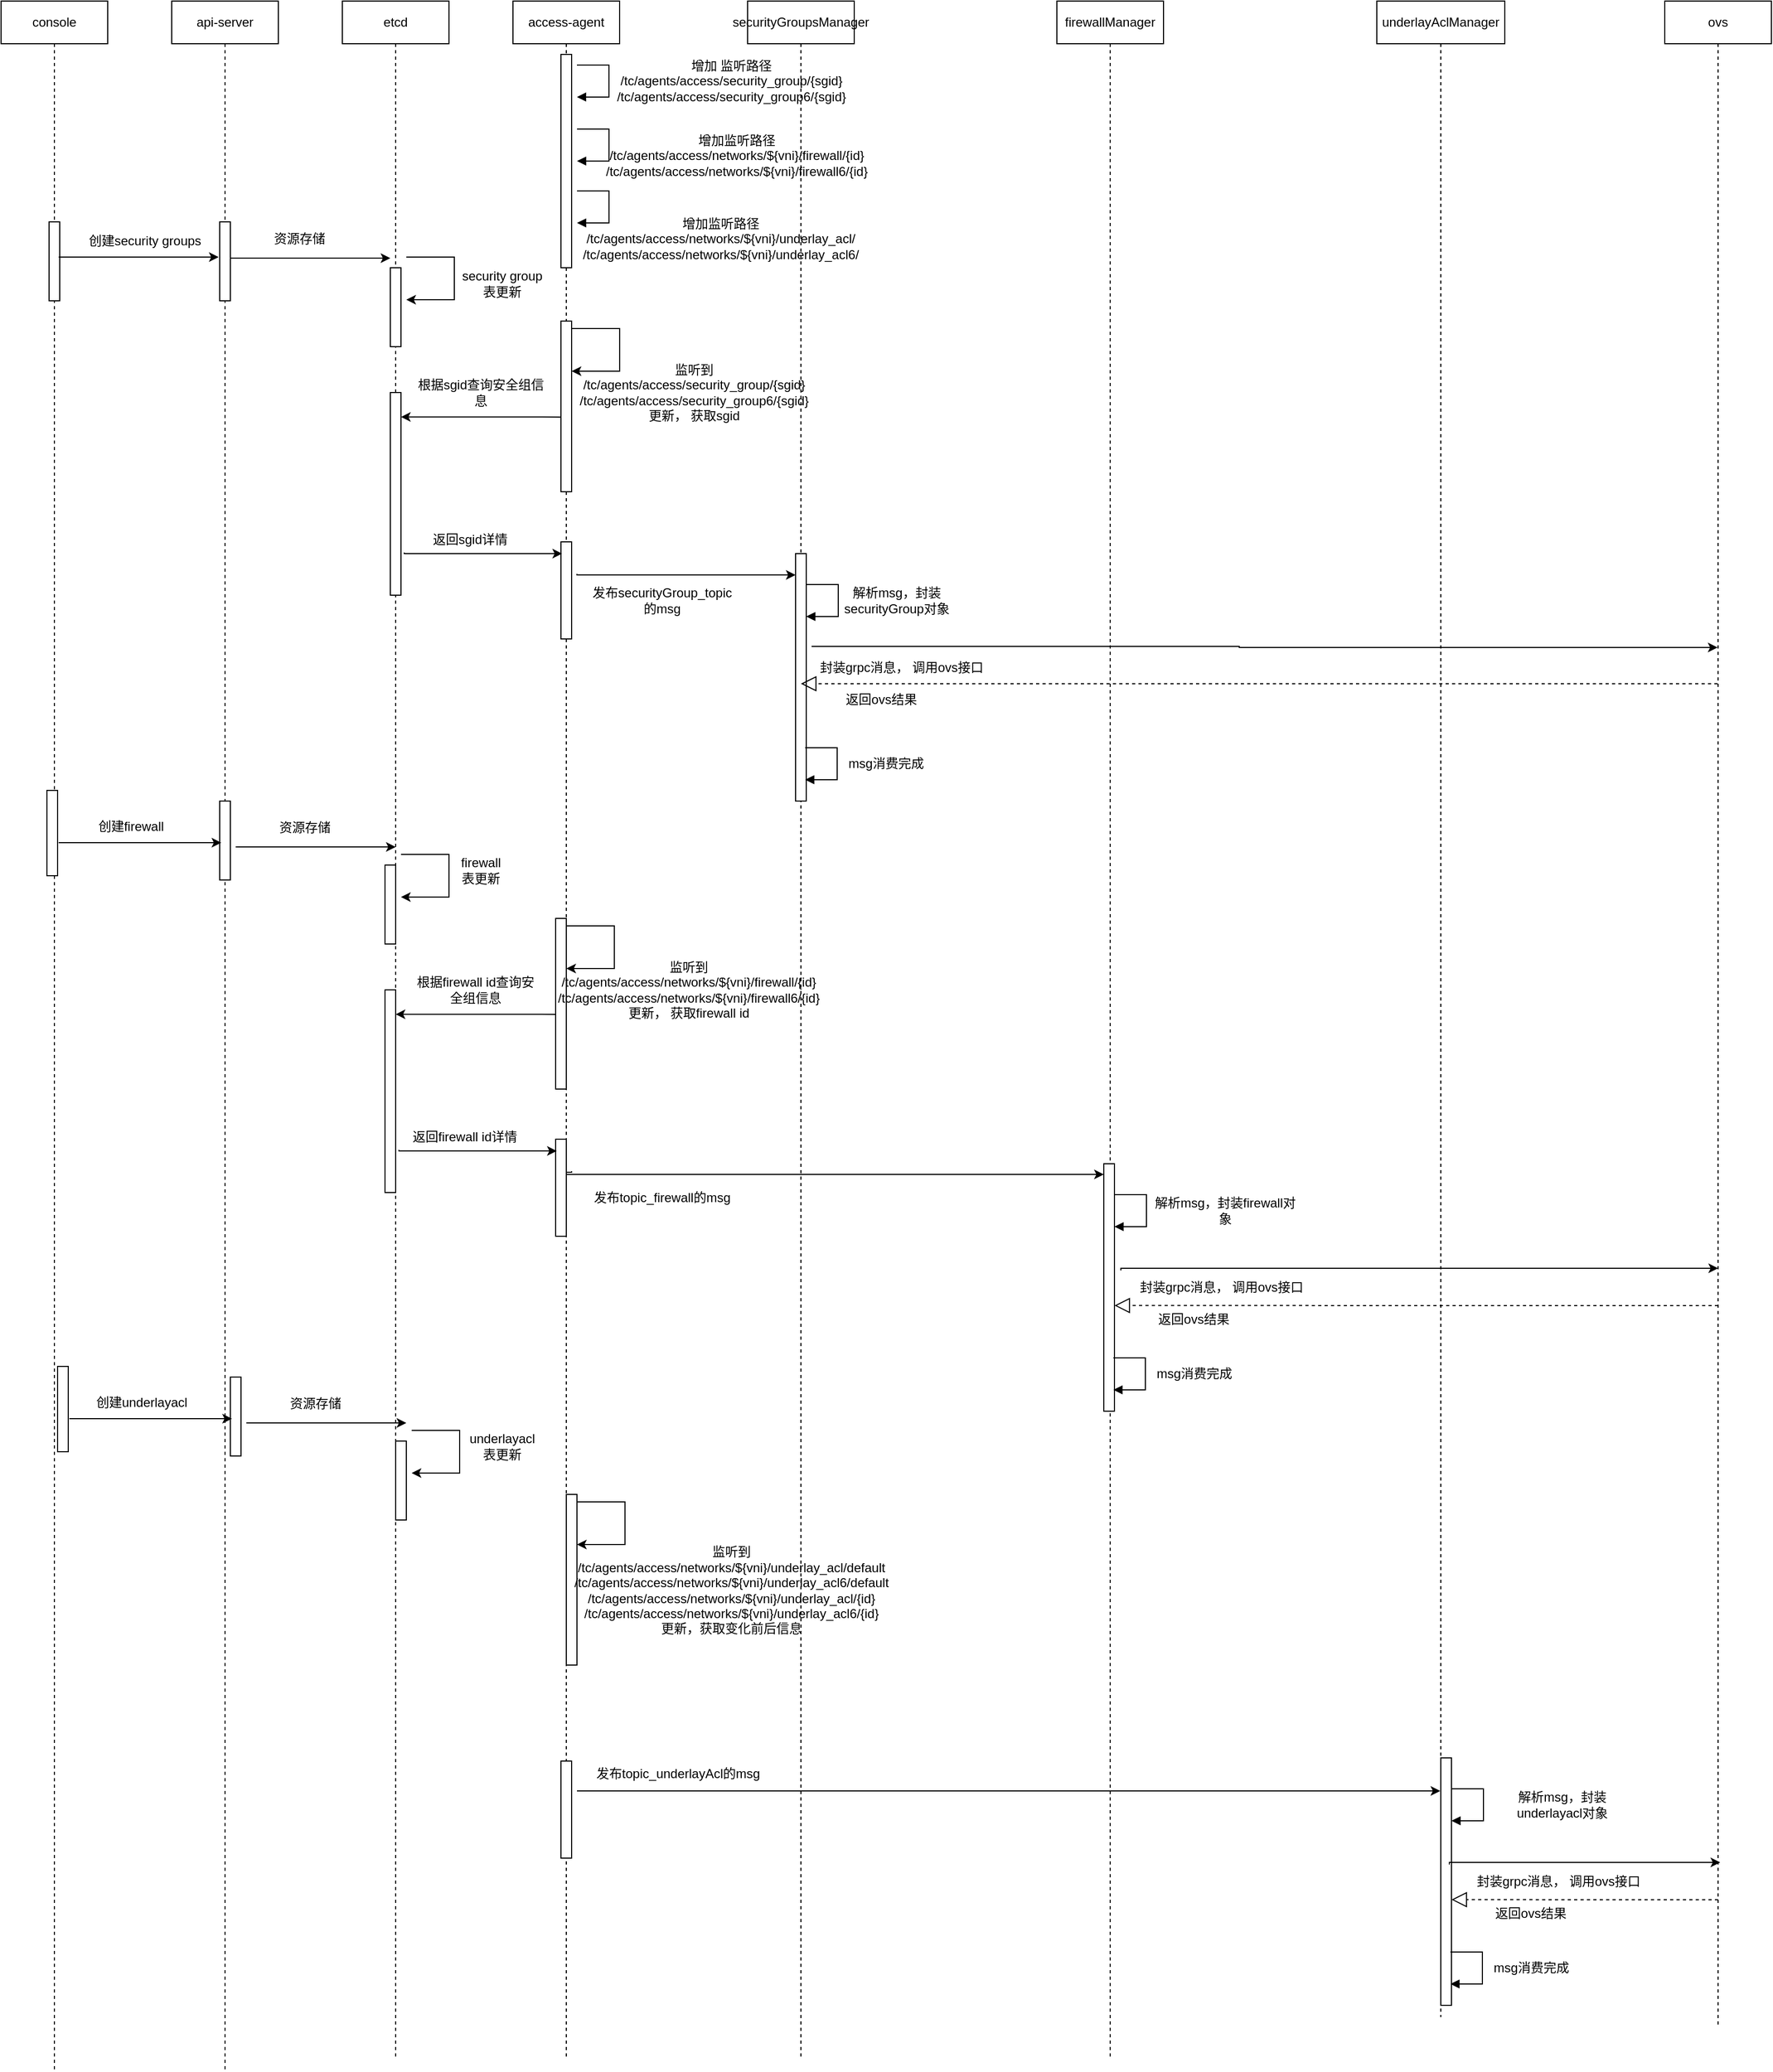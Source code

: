<mxfile version="22.1.11" type="github">
  <diagram name="第 1 页" id="ZdIcWxTw7k2fuiQBUdYd">
    <mxGraphModel dx="1407" dy="806" grid="1" gridSize="10" guides="1" tooltips="1" connect="1" arrows="1" fold="1" page="1" pageScale="1" pageWidth="1700" pageHeight="1100" math="0" shadow="0">
      <root>
        <mxCell id="0" />
        <mxCell id="1" parent="0" />
        <mxCell id="vSqfz7S4TpMi5f_HFzDN-1" value="console" style="shape=umlLifeline;perimeter=lifelinePerimeter;whiteSpace=wrap;html=1;container=1;dropTarget=0;collapsible=0;recursiveResize=0;outlineConnect=0;portConstraint=eastwest;newEdgeStyle={&quot;curved&quot;:0,&quot;rounded&quot;:0};" parent="1" vertex="1">
          <mxGeometry x="40" y="40" width="100" height="1940" as="geometry" />
        </mxCell>
        <mxCell id="vSqfz7S4TpMi5f_HFzDN-2" value="" style="html=1;points=[[0,0,0,0,5],[0,1,0,0,-5],[1,0,0,0,5],[1,1,0,0,-5]];perimeter=orthogonalPerimeter;outlineConnect=0;targetShapes=umlLifeline;portConstraint=eastwest;newEdgeStyle={&quot;curved&quot;:0,&quot;rounded&quot;:0};" parent="vSqfz7S4TpMi5f_HFzDN-1" vertex="1">
          <mxGeometry x="45" y="207" width="10" height="74" as="geometry" />
        </mxCell>
        <mxCell id="vSqfz7S4TpMi5f_HFzDN-4" value="api-server" style="shape=umlLifeline;perimeter=lifelinePerimeter;whiteSpace=wrap;html=1;container=1;dropTarget=0;collapsible=0;recursiveResize=0;outlineConnect=0;portConstraint=eastwest;newEdgeStyle={&quot;curved&quot;:0,&quot;rounded&quot;:0};" parent="1" vertex="1">
          <mxGeometry x="200" y="40" width="100" height="1940" as="geometry" />
        </mxCell>
        <mxCell id="vSqfz7S4TpMi5f_HFzDN-5" value="" style="html=1;points=[[0,0,0,0,5],[0,1,0,0,-5],[1,0,0,0,5],[1,1,0,0,-5]];perimeter=orthogonalPerimeter;outlineConnect=0;targetShapes=umlLifeline;portConstraint=eastwest;newEdgeStyle={&quot;curved&quot;:0,&quot;rounded&quot;:0};" parent="vSqfz7S4TpMi5f_HFzDN-4" vertex="1">
          <mxGeometry x="45" y="207" width="10" height="74" as="geometry" />
        </mxCell>
        <mxCell id="vSqfz7S4TpMi5f_HFzDN-3" value="" style="html=1;points=[[0,0,0,0,5],[0,1,0,0,-5],[1,0,0,0,5],[1,1,0,0,-5]];perimeter=orthogonalPerimeter;outlineConnect=0;targetShapes=umlLifeline;portConstraint=eastwest;newEdgeStyle={&quot;curved&quot;:0,&quot;rounded&quot;:0};" parent="vSqfz7S4TpMi5f_HFzDN-4" vertex="1">
          <mxGeometry x="-117" y="740" width="10" height="80" as="geometry" />
        </mxCell>
        <mxCell id="vSqfz7S4TpMi5f_HFzDN-6" value="" style="html=1;points=[[0,0,0,0,5],[0,1,0,0,-5],[1,0,0,0,5],[1,1,0,0,-5]];perimeter=orthogonalPerimeter;outlineConnect=0;targetShapes=umlLifeline;portConstraint=eastwest;newEdgeStyle={&quot;curved&quot;:0,&quot;rounded&quot;:0};" parent="vSqfz7S4TpMi5f_HFzDN-4" vertex="1">
          <mxGeometry x="45" y="750" width="10" height="74" as="geometry" />
        </mxCell>
        <mxCell id="WeyFgS7xUwr8_eAcEAzF-3" value="创建firewall" style="text;html=1;strokeColor=none;fillColor=none;align=center;verticalAlign=middle;whiteSpace=wrap;rounded=0;" vertex="1" parent="vSqfz7S4TpMi5f_HFzDN-4">
          <mxGeometry x="-103" y="759" width="130" height="30" as="geometry" />
        </mxCell>
        <mxCell id="WeyFgS7xUwr8_eAcEAzF-4" value="" style="endArrow=classic;html=1;rounded=0;" edge="1" parent="vSqfz7S4TpMi5f_HFzDN-4">
          <mxGeometry width="50" height="50" relative="1" as="geometry">
            <mxPoint x="-105.996" y="789.0" as="sourcePoint" />
            <mxPoint x="46.5" y="789.0" as="targetPoint" />
          </mxGeometry>
        </mxCell>
        <mxCell id="vSqfz7S4TpMi5f_HFzDN-7" value="etcd" style="shape=umlLifeline;perimeter=lifelinePerimeter;whiteSpace=wrap;html=1;container=1;dropTarget=0;collapsible=0;recursiveResize=0;outlineConnect=0;portConstraint=eastwest;newEdgeStyle={&quot;curved&quot;:0,&quot;rounded&quot;:0};" parent="1" vertex="1">
          <mxGeometry x="360" y="40" width="100" height="1930" as="geometry" />
        </mxCell>
        <mxCell id="vSqfz7S4TpMi5f_HFzDN-11" value="" style="html=1;points=[[0,0,0,0,5],[0,1,0,0,-5],[1,0,0,0,5],[1,1,0,0,-5]];perimeter=orthogonalPerimeter;outlineConnect=0;targetShapes=umlLifeline;portConstraint=eastwest;newEdgeStyle={&quot;curved&quot;:0,&quot;rounded&quot;:0};" parent="vSqfz7S4TpMi5f_HFzDN-7" vertex="1">
          <mxGeometry x="45" y="367" width="10" height="190" as="geometry" />
        </mxCell>
        <mxCell id="WeyFgS7xUwr8_eAcEAzF-8" value="" style="html=1;points=[[0,0,0,0,5],[0,1,0,0,-5],[1,0,0,0,5],[1,1,0,0,-5]];perimeter=orthogonalPerimeter;outlineConnect=0;targetShapes=umlLifeline;portConstraint=eastwest;newEdgeStyle={&quot;curved&quot;:0,&quot;rounded&quot;:0};" vertex="1" parent="vSqfz7S4TpMi5f_HFzDN-7">
          <mxGeometry x="45" y="250" width="10" height="74" as="geometry" />
        </mxCell>
        <mxCell id="vSqfz7S4TpMi5f_HFzDN-12" value="access-agent" style="shape=umlLifeline;perimeter=lifelinePerimeter;whiteSpace=wrap;html=1;container=1;dropTarget=0;collapsible=0;recursiveResize=0;outlineConnect=0;portConstraint=eastwest;newEdgeStyle={&quot;curved&quot;:0,&quot;rounded&quot;:0};" parent="1" vertex="1">
          <mxGeometry x="520" y="40" width="100" height="1930" as="geometry" />
        </mxCell>
        <mxCell id="vSqfz7S4TpMi5f_HFzDN-13" value="" style="html=1;points=[[0,0,0,0,5],[0,1,0,0,-5],[1,0,0,0,5],[1,1,0,0,-5]];perimeter=orthogonalPerimeter;outlineConnect=0;targetShapes=umlLifeline;portConstraint=eastwest;newEdgeStyle={&quot;curved&quot;:0,&quot;rounded&quot;:0};" parent="vSqfz7S4TpMi5f_HFzDN-12" vertex="1">
          <mxGeometry x="45" y="507" width="10" height="91" as="geometry" />
        </mxCell>
        <mxCell id="vSqfz7S4TpMi5f_HFzDN-28" value="" style="endArrow=classic;html=1;rounded=0;edgeStyle=orthogonalEdgeStyle;" parent="vSqfz7S4TpMi5f_HFzDN-12" edge="1">
          <mxGeometry width="50" height="50" relative="1" as="geometry">
            <mxPoint x="55.05" y="307" as="sourcePoint" />
            <mxPoint x="55.05" y="347" as="targetPoint" />
            <Array as="points">
              <mxPoint x="100.05" y="307" />
              <mxPoint x="100.05" y="347" />
            </Array>
          </mxGeometry>
        </mxCell>
        <mxCell id="vSqfz7S4TpMi5f_HFzDN-21" value="" style="html=1;points=[[0,0,0,0,5],[0,1,0,0,-5],[1,0,0,0,5],[1,1,0,0,-5]];perimeter=orthogonalPerimeter;outlineConnect=0;targetShapes=umlLifeline;portConstraint=eastwest;newEdgeStyle={&quot;curved&quot;:0,&quot;rounded&quot;:0};" parent="vSqfz7S4TpMi5f_HFzDN-12" vertex="1">
          <mxGeometry x="45" y="300" width="10" height="160" as="geometry" />
        </mxCell>
        <mxCell id="WeyFgS7xUwr8_eAcEAzF-19" value="" style="html=1;points=[[0,0,0,0,5],[0,1,0,0,-5],[1,0,0,0,5],[1,1,0,0,-5]];perimeter=orthogonalPerimeter;outlineConnect=0;targetShapes=umlLifeline;portConstraint=eastwest;newEdgeStyle={&quot;curved&quot;:0,&quot;rounded&quot;:0};" vertex="1" parent="vSqfz7S4TpMi5f_HFzDN-12">
          <mxGeometry x="45" y="50" width="10" height="200" as="geometry" />
        </mxCell>
        <mxCell id="WeyFgS7xUwr8_eAcEAzF-62" value="" style="html=1;points=[[0,0,0,0,5],[0,1,0,0,-5],[1,0,0,0,5],[1,1,0,0,-5]];perimeter=orthogonalPerimeter;outlineConnect=0;targetShapes=umlLifeline;portConstraint=eastwest;newEdgeStyle={&quot;curved&quot;:0,&quot;rounded&quot;:0};" vertex="1" parent="vSqfz7S4TpMi5f_HFzDN-12">
          <mxGeometry x="45" y="1650" width="10" height="91" as="geometry" />
        </mxCell>
        <mxCell id="vSqfz7S4TpMi5f_HFzDN-22" value="securityGroupsManager" style="shape=umlLifeline;perimeter=lifelinePerimeter;whiteSpace=wrap;html=1;container=1;dropTarget=0;collapsible=0;recursiveResize=0;outlineConnect=0;portConstraint=eastwest;newEdgeStyle={&quot;curved&quot;:0,&quot;rounded&quot;:0};" parent="1" vertex="1">
          <mxGeometry x="740" y="40" width="100" height="1930" as="geometry" />
        </mxCell>
        <mxCell id="vSqfz7S4TpMi5f_HFzDN-23" value="" style="html=1;points=[[0,0,0,0,5],[0,1,0,0,-5],[1,0,0,0,5],[1,1,0,0,-5]];perimeter=orthogonalPerimeter;outlineConnect=0;targetShapes=umlLifeline;portConstraint=eastwest;newEdgeStyle={&quot;curved&quot;:0,&quot;rounded&quot;:0};" parent="vSqfz7S4TpMi5f_HFzDN-22" vertex="1">
          <mxGeometry x="45" y="518" width="10" height="232" as="geometry" />
        </mxCell>
        <mxCell id="vSqfz7S4TpMi5f_HFzDN-24" value="firewallManager" style="shape=umlLifeline;perimeter=lifelinePerimeter;whiteSpace=wrap;html=1;container=1;dropTarget=0;collapsible=0;recursiveResize=0;outlineConnect=0;portConstraint=eastwest;newEdgeStyle={&quot;curved&quot;:0,&quot;rounded&quot;:0};" parent="1" vertex="1">
          <mxGeometry x="1030" y="40" width="100" height="1930" as="geometry" />
        </mxCell>
        <mxCell id="vSqfz7S4TpMi5f_HFzDN-25" value="ovs" style="shape=umlLifeline;perimeter=lifelinePerimeter;whiteSpace=wrap;html=1;container=1;dropTarget=0;collapsible=0;recursiveResize=0;outlineConnect=0;portConstraint=eastwest;newEdgeStyle={&quot;curved&quot;:0,&quot;rounded&quot;:0};" parent="1" vertex="1">
          <mxGeometry x="1600" y="40" width="100" height="1900" as="geometry" />
        </mxCell>
        <mxCell id="vSqfz7S4TpMi5f_HFzDN-26" value="" style="endArrow=classic;html=1;rounded=0;edgeStyle=orthogonalEdgeStyle;" parent="1" target="vSqfz7S4TpMi5f_HFzDN-11" edge="1">
          <mxGeometry width="50" height="50" relative="1" as="geometry">
            <mxPoint x="565.0" y="429.941" as="sourcePoint" />
            <mxPoint x="690" y="477" as="targetPoint" />
            <Array as="points">
              <mxPoint x="440" y="430" />
              <mxPoint x="440" y="430" />
            </Array>
          </mxGeometry>
        </mxCell>
        <mxCell id="vSqfz7S4TpMi5f_HFzDN-29" value="&lt;font style=&quot;&quot;&gt;&lt;font style=&quot;font-size: 12px;&quot;&gt;监听到&lt;br&gt;/tc/agents/access/security_group/{sgid}&lt;br&gt;/tc/agents/access/security_group6/{sgid}&lt;br&gt;更新， 获取sgid&lt;/font&gt;&lt;br&gt;&lt;/font&gt;" style="text;html=1;strokeColor=none;fillColor=none;align=center;verticalAlign=middle;whiteSpace=wrap;rounded=0;" parent="1" vertex="1">
          <mxGeometry x="620" y="357" width="140" height="100" as="geometry" />
        </mxCell>
        <mxCell id="vSqfz7S4TpMi5f_HFzDN-31" value="" style="endArrow=classic;html=1;rounded=0;edgeStyle=orthogonalEdgeStyle;" parent="1" target="vSqfz7S4TpMi5f_HFzDN-23" edge="1">
          <mxGeometry width="50" height="50" relative="1" as="geometry">
            <mxPoint x="580.0" y="577" as="sourcePoint" />
            <mxPoint x="720" y="578" as="targetPoint" />
            <Array as="points">
              <mxPoint x="580" y="578" />
            </Array>
          </mxGeometry>
        </mxCell>
        <mxCell id="vSqfz7S4TpMi5f_HFzDN-32" value="发布securityGroup_topic的msg" style="text;html=1;strokeColor=none;fillColor=none;align=center;verticalAlign=middle;whiteSpace=wrap;rounded=0;" parent="1" vertex="1">
          <mxGeometry x="590" y="587" width="140" height="30" as="geometry" />
        </mxCell>
        <mxCell id="vSqfz7S4TpMi5f_HFzDN-9" value="" style="html=1;align=left;spacingLeft=2;endArrow=block;rounded=0;edgeStyle=orthogonalEdgeStyle;curved=0;rounded=0;" parent="1" edge="1">
          <mxGeometry relative="1" as="geometry">
            <mxPoint x="795" y="587" as="sourcePoint" />
            <Array as="points">
              <mxPoint x="825" y="587" />
              <mxPoint x="825" y="617" />
            </Array>
            <mxPoint x="795" y="617" as="targetPoint" />
          </mxGeometry>
        </mxCell>
        <mxCell id="vSqfz7S4TpMi5f_HFzDN-33" value="解析msg，封装securityGroup对象" style="text;html=1;strokeColor=none;fillColor=none;align=center;verticalAlign=middle;whiteSpace=wrap;rounded=0;" parent="1" vertex="1">
          <mxGeometry x="810" y="587" width="140" height="30" as="geometry" />
        </mxCell>
        <mxCell id="vSqfz7S4TpMi5f_HFzDN-36" value="" style="endArrow=classic;html=1;rounded=0;edgeStyle=orthogonalEdgeStyle;" parent="1" edge="1" target="vSqfz7S4TpMi5f_HFzDN-25">
          <mxGeometry width="50" height="50" relative="1" as="geometry">
            <mxPoint x="800" y="645" as="sourcePoint" />
            <mxPoint x="1269.5" y="645" as="targetPoint" />
            <Array as="points">
              <mxPoint x="1201" y="646" />
            </Array>
          </mxGeometry>
        </mxCell>
        <mxCell id="vSqfz7S4TpMi5f_HFzDN-37" value="封装grpc消息， 调用ovs接口" style="text;html=1;strokeColor=none;fillColor=none;align=center;verticalAlign=middle;whiteSpace=wrap;rounded=0;" parent="1" vertex="1">
          <mxGeometry x="800" y="650" width="169" height="30" as="geometry" />
        </mxCell>
        <mxCell id="vSqfz7S4TpMi5f_HFzDN-38" value="" style="html=1;align=left;spacingLeft=2;endArrow=block;rounded=0;edgeStyle=orthogonalEdgeStyle;curved=0;rounded=0;" parent="1" edge="1">
          <mxGeometry relative="1" as="geometry">
            <mxPoint x="794" y="740" as="sourcePoint" />
            <Array as="points">
              <mxPoint x="824" y="740" />
              <mxPoint x="824" y="770" />
            </Array>
            <mxPoint x="794" y="770" as="targetPoint" />
          </mxGeometry>
        </mxCell>
        <mxCell id="vSqfz7S4TpMi5f_HFzDN-39" value="msg消费完成" style="text;html=1;strokeColor=none;fillColor=none;align=center;verticalAlign=middle;whiteSpace=wrap;rounded=0;" parent="1" vertex="1">
          <mxGeometry x="800" y="740" width="140" height="30" as="geometry" />
        </mxCell>
        <mxCell id="vSqfz7S4TpMi5f_HFzDN-40" value="" style="endArrow=block;dashed=1;endFill=0;endSize=12;html=1;rounded=0;" parent="1" edge="1" source="vSqfz7S4TpMi5f_HFzDN-25">
          <mxGeometry width="160" relative="1" as="geometry">
            <mxPoint x="1270" y="680" as="sourcePoint" />
            <mxPoint x="790" y="680" as="targetPoint" />
          </mxGeometry>
        </mxCell>
        <mxCell id="vSqfz7S4TpMi5f_HFzDN-41" value="返回ovs结果" style="text;html=1;strokeColor=none;fillColor=none;align=center;verticalAlign=middle;whiteSpace=wrap;rounded=0;" parent="1" vertex="1">
          <mxGeometry x="781" y="680" width="169" height="30" as="geometry" />
        </mxCell>
        <mxCell id="vSqfz7S4TpMi5f_HFzDN-42" value="根据sgid查询安全组信息" style="text;html=1;strokeColor=none;fillColor=none;align=center;verticalAlign=middle;whiteSpace=wrap;rounded=0;" parent="1" vertex="1">
          <mxGeometry x="430" y="392" width="120" height="30" as="geometry" />
        </mxCell>
        <mxCell id="vSqfz7S4TpMi5f_HFzDN-43" value="" style="endArrow=classic;html=1;rounded=0;edgeStyle=orthogonalEdgeStyle;" parent="1" edge="1">
          <mxGeometry width="50" height="50" relative="1" as="geometry">
            <mxPoint x="418.05" y="557" as="sourcePoint" />
            <mxPoint x="566.05" y="558" as="targetPoint" />
            <Array as="points">
              <mxPoint x="418" y="558" />
            </Array>
          </mxGeometry>
        </mxCell>
        <mxCell id="vSqfz7S4TpMi5f_HFzDN-44" value="返回sgid详情" style="text;html=1;strokeColor=none;fillColor=none;align=center;verticalAlign=middle;whiteSpace=wrap;rounded=0;" parent="1" vertex="1">
          <mxGeometry x="420" y="530" width="120" height="30" as="geometry" />
        </mxCell>
        <mxCell id="WeyFgS7xUwr8_eAcEAzF-1" value="" style="endArrow=classic;html=1;rounded=0;" edge="1" parent="1">
          <mxGeometry width="50" height="50" relative="1" as="geometry">
            <mxPoint x="94.004" y="280.0" as="sourcePoint" />
            <mxPoint x="244" y="280" as="targetPoint" />
          </mxGeometry>
        </mxCell>
        <mxCell id="WeyFgS7xUwr8_eAcEAzF-2" value="创建security groups" style="text;html=1;strokeColor=none;fillColor=none;align=center;verticalAlign=middle;whiteSpace=wrap;rounded=0;" vertex="1" parent="1">
          <mxGeometry x="110" y="250" width="130" height="30" as="geometry" />
        </mxCell>
        <mxCell id="WeyFgS7xUwr8_eAcEAzF-6" value="" style="endArrow=classic;html=1;rounded=0;" edge="1" parent="1">
          <mxGeometry width="50" height="50" relative="1" as="geometry">
            <mxPoint x="255.004" y="281.0" as="sourcePoint" />
            <mxPoint x="405" y="281" as="targetPoint" />
          </mxGeometry>
        </mxCell>
        <mxCell id="WeyFgS7xUwr8_eAcEAzF-7" value="资源存储" style="text;html=1;strokeColor=none;fillColor=none;align=center;verticalAlign=middle;whiteSpace=wrap;rounded=0;" vertex="1" parent="1">
          <mxGeometry x="290" y="248" width="60" height="30" as="geometry" />
        </mxCell>
        <mxCell id="WeyFgS7xUwr8_eAcEAzF-9" value="" style="endArrow=classic;html=1;rounded=0;edgeStyle=orthogonalEdgeStyle;" edge="1" parent="1">
          <mxGeometry width="50" height="50" relative="1" as="geometry">
            <mxPoint x="420.0" y="280" as="sourcePoint" />
            <mxPoint x="420.0" y="320" as="targetPoint" />
            <Array as="points">
              <mxPoint x="465.0" y="280" />
              <mxPoint x="465.0" y="320" />
            </Array>
          </mxGeometry>
        </mxCell>
        <mxCell id="WeyFgS7xUwr8_eAcEAzF-11" value="security group表更新" style="text;html=1;strokeColor=none;fillColor=none;align=center;verticalAlign=middle;whiteSpace=wrap;rounded=0;" vertex="1" parent="1">
          <mxGeometry x="470" y="290" width="80" height="30" as="geometry" />
        </mxCell>
        <mxCell id="WeyFgS7xUwr8_eAcEAzF-15" value="增加 监听路径&lt;br style=&quot;border-color: var(--border-color);&quot;&gt;/tc/agents/access/security_group/{sgid}&lt;br style=&quot;border-color: var(--border-color);&quot;&gt;/tc/agents/access/security_group6/{sgid}" style="text;html=1;strokeColor=none;fillColor=none;align=center;verticalAlign=middle;whiteSpace=wrap;rounded=0;" vertex="1" parent="1">
          <mxGeometry x="610" y="90" width="230" height="50" as="geometry" />
        </mxCell>
        <mxCell id="WeyFgS7xUwr8_eAcEAzF-18" value="" style="html=1;align=left;spacingLeft=2;endArrow=block;rounded=0;edgeStyle=orthogonalEdgeStyle;curved=0;rounded=0;" edge="1" parent="1">
          <mxGeometry relative="1" as="geometry">
            <mxPoint x="580" y="99.97" as="sourcePoint" />
            <Array as="points">
              <mxPoint x="610" y="99.97" />
              <mxPoint x="610" y="129.97" />
            </Array>
            <mxPoint x="580" y="129.97" as="targetPoint" />
          </mxGeometry>
        </mxCell>
        <mxCell id="WeyFgS7xUwr8_eAcEAzF-22" value="underlayAclManager" style="shape=umlLifeline;perimeter=lifelinePerimeter;whiteSpace=wrap;html=1;container=1;dropTarget=0;collapsible=0;recursiveResize=0;outlineConnect=0;portConstraint=eastwest;newEdgeStyle={&quot;curved&quot;:0,&quot;rounded&quot;:0};" vertex="1" parent="1">
          <mxGeometry x="1330" y="40" width="120" height="1890" as="geometry" />
        </mxCell>
        <mxCell id="WeyFgS7xUwr8_eAcEAzF-23" value="" style="html=1;align=left;spacingLeft=2;endArrow=block;rounded=0;edgeStyle=orthogonalEdgeStyle;curved=0;rounded=0;" edge="1" parent="1">
          <mxGeometry relative="1" as="geometry">
            <mxPoint x="580.06" y="160.0" as="sourcePoint" />
            <Array as="points">
              <mxPoint x="610.06" y="160.0" />
              <mxPoint x="610.06" y="190.0" />
            </Array>
            <mxPoint x="580.06" y="190.0" as="targetPoint" />
          </mxGeometry>
        </mxCell>
        <mxCell id="WeyFgS7xUwr8_eAcEAzF-24" value="" style="endArrow=classic;html=1;rounded=0;" edge="1" parent="1">
          <mxGeometry width="50" height="50" relative="1" as="geometry">
            <mxPoint x="260.004" y="833.0" as="sourcePoint" />
            <mxPoint x="410" y="833" as="targetPoint" />
          </mxGeometry>
        </mxCell>
        <mxCell id="WeyFgS7xUwr8_eAcEAzF-25" value="资源存储" style="text;html=1;strokeColor=none;fillColor=none;align=center;verticalAlign=middle;whiteSpace=wrap;rounded=0;" vertex="1" parent="1">
          <mxGeometry x="295" y="800" width="60" height="30" as="geometry" />
        </mxCell>
        <mxCell id="WeyFgS7xUwr8_eAcEAzF-26" value="" style="html=1;points=[[0,0,0,0,5],[0,1,0,0,-5],[1,0,0,0,5],[1,1,0,0,-5]];perimeter=orthogonalPerimeter;outlineConnect=0;targetShapes=umlLifeline;portConstraint=eastwest;newEdgeStyle={&quot;curved&quot;:0,&quot;rounded&quot;:0};" vertex="1" parent="1">
          <mxGeometry x="400" y="967" width="10" height="190" as="geometry" />
        </mxCell>
        <mxCell id="WeyFgS7xUwr8_eAcEAzF-27" value="" style="html=1;points=[[0,0,0,0,5],[0,1,0,0,-5],[1,0,0,0,5],[1,1,0,0,-5]];perimeter=orthogonalPerimeter;outlineConnect=0;targetShapes=umlLifeline;portConstraint=eastwest;newEdgeStyle={&quot;curved&quot;:0,&quot;rounded&quot;:0};" vertex="1" parent="1">
          <mxGeometry x="400" y="850" width="10" height="74" as="geometry" />
        </mxCell>
        <mxCell id="WeyFgS7xUwr8_eAcEAzF-28" value="" style="html=1;points=[[0,0,0,0,5],[0,1,0,0,-5],[1,0,0,0,5],[1,1,0,0,-5]];perimeter=orthogonalPerimeter;outlineConnect=0;targetShapes=umlLifeline;portConstraint=eastwest;newEdgeStyle={&quot;curved&quot;:0,&quot;rounded&quot;:0};" vertex="1" parent="1">
          <mxGeometry x="560" y="1107" width="10" height="91" as="geometry" />
        </mxCell>
        <mxCell id="WeyFgS7xUwr8_eAcEAzF-29" value="" style="endArrow=classic;html=1;rounded=0;edgeStyle=orthogonalEdgeStyle;" edge="1" parent="1">
          <mxGeometry width="50" height="50" relative="1" as="geometry">
            <mxPoint x="570.05" y="907" as="sourcePoint" />
            <mxPoint x="570.05" y="947" as="targetPoint" />
            <Array as="points">
              <mxPoint x="615.05" y="907" />
              <mxPoint x="615.05" y="947" />
            </Array>
          </mxGeometry>
        </mxCell>
        <mxCell id="WeyFgS7xUwr8_eAcEAzF-30" value="" style="html=1;points=[[0,0,0,0,5],[0,1,0,0,-5],[1,0,0,0,5],[1,1,0,0,-5]];perimeter=orthogonalPerimeter;outlineConnect=0;targetShapes=umlLifeline;portConstraint=eastwest;newEdgeStyle={&quot;curved&quot;:0,&quot;rounded&quot;:0};" vertex="1" parent="1">
          <mxGeometry x="560" y="900" width="10" height="160" as="geometry" />
        </mxCell>
        <mxCell id="WeyFgS7xUwr8_eAcEAzF-31" value="" style="endArrow=classic;html=1;rounded=0;edgeStyle=orthogonalEdgeStyle;" edge="1" parent="1" target="WeyFgS7xUwr8_eAcEAzF-26">
          <mxGeometry width="50" height="50" relative="1" as="geometry">
            <mxPoint x="560.0" y="989.941" as="sourcePoint" />
            <mxPoint x="685" y="1037" as="targetPoint" />
            <Array as="points">
              <mxPoint x="435" y="990" />
              <mxPoint x="435" y="990" />
            </Array>
          </mxGeometry>
        </mxCell>
        <mxCell id="WeyFgS7xUwr8_eAcEAzF-32" value="&lt;font style=&quot;&quot;&gt;&lt;font style=&quot;font-size: 12px;&quot;&gt;监听到&lt;br&gt;/tc/agents/access/networks/${vni}/firewall/{id}&lt;br&gt;/tc/agents/access/networks/${vni}/firewall6/{id}&lt;br&gt;更新， 获取firewall id&lt;/font&gt;&lt;br&gt;&lt;/font&gt;" style="text;html=1;strokeColor=none;fillColor=none;align=center;verticalAlign=middle;whiteSpace=wrap;rounded=0;" vertex="1" parent="1">
          <mxGeometry x="615" y="917" width="140" height="100" as="geometry" />
        </mxCell>
        <mxCell id="WeyFgS7xUwr8_eAcEAzF-33" value="" style="endArrow=classic;html=1;rounded=0;edgeStyle=orthogonalEdgeStyle;" edge="1" parent="1" target="WeyFgS7xUwr8_eAcEAzF-43">
          <mxGeometry width="50" height="50" relative="1" as="geometry">
            <mxPoint x="575.0" y="1137" as="sourcePoint" />
            <mxPoint x="780" y="1137" as="targetPoint" />
            <Array as="points">
              <mxPoint x="570" y="1138" />
              <mxPoint x="570" y="1140" />
            </Array>
          </mxGeometry>
        </mxCell>
        <mxCell id="WeyFgS7xUwr8_eAcEAzF-34" value="发布topic_firewall的msg" style="text;html=1;strokeColor=none;fillColor=none;align=center;verticalAlign=middle;whiteSpace=wrap;rounded=0;" vertex="1" parent="1">
          <mxGeometry x="590" y="1147" width="140" height="30" as="geometry" />
        </mxCell>
        <mxCell id="WeyFgS7xUwr8_eAcEAzF-35" value="根据firewall id查询安全组信息" style="text;html=1;strokeColor=none;fillColor=none;align=center;verticalAlign=middle;whiteSpace=wrap;rounded=0;" vertex="1" parent="1">
          <mxGeometry x="425" y="952" width="120" height="30" as="geometry" />
        </mxCell>
        <mxCell id="WeyFgS7xUwr8_eAcEAzF-36" value="" style="endArrow=classic;html=1;rounded=0;edgeStyle=orthogonalEdgeStyle;" edge="1" parent="1">
          <mxGeometry width="50" height="50" relative="1" as="geometry">
            <mxPoint x="413.05" y="1117" as="sourcePoint" />
            <mxPoint x="561.05" y="1118" as="targetPoint" />
            <Array as="points">
              <mxPoint x="413" y="1118" />
            </Array>
          </mxGeometry>
        </mxCell>
        <mxCell id="WeyFgS7xUwr8_eAcEAzF-37" value="返回firewall id详情" style="text;html=1;strokeColor=none;fillColor=none;align=center;verticalAlign=middle;whiteSpace=wrap;rounded=0;" vertex="1" parent="1">
          <mxGeometry x="415" y="1090" width="120" height="30" as="geometry" />
        </mxCell>
        <mxCell id="WeyFgS7xUwr8_eAcEAzF-38" value="" style="endArrow=classic;html=1;rounded=0;edgeStyle=orthogonalEdgeStyle;" edge="1" parent="1">
          <mxGeometry width="50" height="50" relative="1" as="geometry">
            <mxPoint x="415.0" y="840" as="sourcePoint" />
            <mxPoint x="415.0" y="880" as="targetPoint" />
            <Array as="points">
              <mxPoint x="460.0" y="840" />
              <mxPoint x="460.0" y="880" />
            </Array>
          </mxGeometry>
        </mxCell>
        <mxCell id="WeyFgS7xUwr8_eAcEAzF-39" value="firewall&lt;br&gt;表更新" style="text;html=1;strokeColor=none;fillColor=none;align=center;verticalAlign=middle;whiteSpace=wrap;rounded=0;" vertex="1" parent="1">
          <mxGeometry x="450" y="840" width="80" height="30" as="geometry" />
        </mxCell>
        <mxCell id="WeyFgS7xUwr8_eAcEAzF-43" value="" style="html=1;points=[[0,0,0,0,5],[0,1,0,0,-5],[1,0,0,0,5],[1,1,0,0,-5]];perimeter=orthogonalPerimeter;outlineConnect=0;targetShapes=umlLifeline;portConstraint=eastwest;newEdgeStyle={&quot;curved&quot;:0,&quot;rounded&quot;:0};" vertex="1" parent="1">
          <mxGeometry x="1074" y="1130" width="10" height="232" as="geometry" />
        </mxCell>
        <mxCell id="WeyFgS7xUwr8_eAcEAzF-44" value="" style="html=1;align=left;spacingLeft=2;endArrow=block;rounded=0;edgeStyle=orthogonalEdgeStyle;curved=0;rounded=0;" edge="1" parent="1">
          <mxGeometry relative="1" as="geometry">
            <mxPoint x="1084" y="1159" as="sourcePoint" />
            <Array as="points">
              <mxPoint x="1114" y="1159" />
              <mxPoint x="1114" y="1189" />
            </Array>
            <mxPoint x="1084" y="1189" as="targetPoint" />
          </mxGeometry>
        </mxCell>
        <mxCell id="WeyFgS7xUwr8_eAcEAzF-45" value="解析msg，封装firewall对象" style="text;html=1;strokeColor=none;fillColor=none;align=center;verticalAlign=middle;whiteSpace=wrap;rounded=0;" vertex="1" parent="1">
          <mxGeometry x="1118" y="1159" width="140" height="30" as="geometry" />
        </mxCell>
        <mxCell id="WeyFgS7xUwr8_eAcEAzF-46" value="封装grpc消息， 调用ovs接口" style="text;html=1;strokeColor=none;fillColor=none;align=center;verticalAlign=middle;whiteSpace=wrap;rounded=0;" vertex="1" parent="1">
          <mxGeometry x="1100" y="1231" width="169" height="30" as="geometry" />
        </mxCell>
        <mxCell id="WeyFgS7xUwr8_eAcEAzF-47" value="" style="html=1;align=left;spacingLeft=2;endArrow=block;rounded=0;edgeStyle=orthogonalEdgeStyle;curved=0;rounded=0;" edge="1" parent="1">
          <mxGeometry relative="1" as="geometry">
            <mxPoint x="1083" y="1312" as="sourcePoint" />
            <Array as="points">
              <mxPoint x="1113" y="1312" />
              <mxPoint x="1113" y="1342" />
            </Array>
            <mxPoint x="1083" y="1342" as="targetPoint" />
          </mxGeometry>
        </mxCell>
        <mxCell id="WeyFgS7xUwr8_eAcEAzF-48" value="msg消费完成" style="text;html=1;strokeColor=none;fillColor=none;align=center;verticalAlign=middle;whiteSpace=wrap;rounded=0;" vertex="1" parent="1">
          <mxGeometry x="1089" y="1312" width="140" height="30" as="geometry" />
        </mxCell>
        <mxCell id="WeyFgS7xUwr8_eAcEAzF-49" value="返回ovs结果" style="text;html=1;strokeColor=none;fillColor=none;align=center;verticalAlign=middle;whiteSpace=wrap;rounded=0;" vertex="1" parent="1">
          <mxGeometry x="1074" y="1261" width="169" height="30" as="geometry" />
        </mxCell>
        <mxCell id="WeyFgS7xUwr8_eAcEAzF-50" value="" style="endArrow=classic;html=1;rounded=0;edgeStyle=orthogonalEdgeStyle;" edge="1" parent="1">
          <mxGeometry width="50" height="50" relative="1" as="geometry">
            <mxPoint x="1090" y="1230" as="sourcePoint" />
            <mxPoint x="1650" y="1228" as="targetPoint" />
            <Array as="points">
              <mxPoint x="1090" y="1228" />
            </Array>
          </mxGeometry>
        </mxCell>
        <mxCell id="WeyFgS7xUwr8_eAcEAzF-51" value="" style="endArrow=block;dashed=1;endFill=0;endSize=12;html=1;rounded=0;" edge="1" parent="1">
          <mxGeometry width="160" relative="1" as="geometry">
            <mxPoint x="1650" y="1263" as="sourcePoint" />
            <mxPoint x="1084" y="1262.91" as="targetPoint" />
          </mxGeometry>
        </mxCell>
        <mxCell id="WeyFgS7xUwr8_eAcEAzF-52" value="" style="html=1;points=[[0,0,0,0,5],[0,1,0,0,-5],[1,0,0,0,5],[1,1,0,0,-5]];perimeter=orthogonalPerimeter;outlineConnect=0;targetShapes=umlLifeline;portConstraint=eastwest;newEdgeStyle={&quot;curved&quot;:0,&quot;rounded&quot;:0};" vertex="1" parent="1">
          <mxGeometry x="93" y="1320" width="10" height="80" as="geometry" />
        </mxCell>
        <mxCell id="WeyFgS7xUwr8_eAcEAzF-53" value="" style="html=1;points=[[0,0,0,0,5],[0,1,0,0,-5],[1,0,0,0,5],[1,1,0,0,-5]];perimeter=orthogonalPerimeter;outlineConnect=0;targetShapes=umlLifeline;portConstraint=eastwest;newEdgeStyle={&quot;curved&quot;:0,&quot;rounded&quot;:0};" vertex="1" parent="1">
          <mxGeometry x="255" y="1330" width="10" height="74" as="geometry" />
        </mxCell>
        <mxCell id="WeyFgS7xUwr8_eAcEAzF-54" value="创建underlayacl" style="text;html=1;strokeColor=none;fillColor=none;align=center;verticalAlign=middle;whiteSpace=wrap;rounded=0;" vertex="1" parent="1">
          <mxGeometry x="107" y="1339" width="130" height="30" as="geometry" />
        </mxCell>
        <mxCell id="WeyFgS7xUwr8_eAcEAzF-55" value="" style="endArrow=classic;html=1;rounded=0;" edge="1" parent="1">
          <mxGeometry width="50" height="50" relative="1" as="geometry">
            <mxPoint x="104.004" y="1369.0" as="sourcePoint" />
            <mxPoint x="256.5" y="1369.0" as="targetPoint" />
          </mxGeometry>
        </mxCell>
        <mxCell id="WeyFgS7xUwr8_eAcEAzF-58" value="" style="endArrow=classic;html=1;rounded=0;" edge="1" parent="1">
          <mxGeometry width="50" height="50" relative="1" as="geometry">
            <mxPoint x="270.004" y="1373.0" as="sourcePoint" />
            <mxPoint x="420" y="1373" as="targetPoint" />
          </mxGeometry>
        </mxCell>
        <mxCell id="WeyFgS7xUwr8_eAcEAzF-59" value="资源存储" style="text;html=1;strokeColor=none;fillColor=none;align=center;verticalAlign=middle;whiteSpace=wrap;rounded=0;" vertex="1" parent="1">
          <mxGeometry x="305" y="1340" width="60" height="30" as="geometry" />
        </mxCell>
        <mxCell id="WeyFgS7xUwr8_eAcEAzF-61" value="" style="html=1;points=[[0,0,0,0,5],[0,1,0,0,-5],[1,0,0,0,5],[1,1,0,0,-5]];perimeter=orthogonalPerimeter;outlineConnect=0;targetShapes=umlLifeline;portConstraint=eastwest;newEdgeStyle={&quot;curved&quot;:0,&quot;rounded&quot;:0};" vertex="1" parent="1">
          <mxGeometry x="410" y="1390" width="10" height="74" as="geometry" />
        </mxCell>
        <mxCell id="WeyFgS7xUwr8_eAcEAzF-63" value="" style="endArrow=classic;html=1;rounded=0;edgeStyle=orthogonalEdgeStyle;" edge="1" parent="1">
          <mxGeometry width="50" height="50" relative="1" as="geometry">
            <mxPoint x="580.05" y="1447" as="sourcePoint" />
            <mxPoint x="580.05" y="1487" as="targetPoint" />
            <Array as="points">
              <mxPoint x="625.05" y="1447" />
              <mxPoint x="625.05" y="1487" />
            </Array>
          </mxGeometry>
        </mxCell>
        <mxCell id="WeyFgS7xUwr8_eAcEAzF-64" value="" style="html=1;points=[[0,0,0,0,5],[0,1,0,0,-5],[1,0,0,0,5],[1,1,0,0,-5]];perimeter=orthogonalPerimeter;outlineConnect=0;targetShapes=umlLifeline;portConstraint=eastwest;newEdgeStyle={&quot;curved&quot;:0,&quot;rounded&quot;:0};" vertex="1" parent="1">
          <mxGeometry x="570" y="1440" width="10" height="160" as="geometry" />
        </mxCell>
        <mxCell id="WeyFgS7xUwr8_eAcEAzF-66" value="&lt;font style=&quot;&quot;&gt;&lt;font style=&quot;font-size: 12px;&quot;&gt;监听到&lt;br&gt;/tc/agents/access/networks/${vni}/underlay_acl/default&lt;br/&gt;/tc/agents/access/networks/${vni}/underlay_acl6/default&lt;br/&gt;/tc/agents/access/networks/${vni}/underlay_acl/{id}&lt;br/&gt;/tc/agents/access/networks/${vni}/underlay_acl6/{id}&lt;br&gt;更新，获取变化前后信息&lt;/font&gt;&lt;br&gt;&lt;/font&gt;" style="text;html=1;strokeColor=none;fillColor=none;align=center;verticalAlign=middle;whiteSpace=wrap;rounded=0;" vertex="1" parent="1">
          <mxGeometry x="655" y="1480" width="140" height="100" as="geometry" />
        </mxCell>
        <mxCell id="WeyFgS7xUwr8_eAcEAzF-67" value="发布topic_underlayAcl的msg" style="text;html=1;strokeColor=none;fillColor=none;align=center;verticalAlign=middle;whiteSpace=wrap;rounded=0;" vertex="1" parent="1">
          <mxGeometry x="590" y="1687" width="170" height="30" as="geometry" />
        </mxCell>
        <mxCell id="WeyFgS7xUwr8_eAcEAzF-71" value="" style="endArrow=classic;html=1;rounded=0;edgeStyle=orthogonalEdgeStyle;" edge="1" parent="1">
          <mxGeometry width="50" height="50" relative="1" as="geometry">
            <mxPoint x="425.0" y="1380" as="sourcePoint" />
            <mxPoint x="425.0" y="1420" as="targetPoint" />
            <Array as="points">
              <mxPoint x="470.0" y="1380" />
              <mxPoint x="470.0" y="1420" />
            </Array>
          </mxGeometry>
        </mxCell>
        <mxCell id="WeyFgS7xUwr8_eAcEAzF-73" value="underlayacl&lt;br&gt;表更新" style="text;html=1;strokeColor=none;fillColor=none;align=center;verticalAlign=middle;whiteSpace=wrap;rounded=0;" vertex="1" parent="1">
          <mxGeometry x="470" y="1380" width="80" height="30" as="geometry" />
        </mxCell>
        <mxCell id="WeyFgS7xUwr8_eAcEAzF-74" value="" style="endArrow=classic;html=1;rounded=0;edgeStyle=orthogonalEdgeStyle;" edge="1" parent="1" target="WeyFgS7xUwr8_eAcEAzF-22">
          <mxGeometry width="50" height="50" relative="1" as="geometry">
            <mxPoint x="580" y="1718" as="sourcePoint" />
            <mxPoint x="1089" y="1718" as="targetPoint" />
            <Array as="points">
              <mxPoint x="1270" y="1718" />
              <mxPoint x="1270" y="1718" />
            </Array>
          </mxGeometry>
        </mxCell>
        <mxCell id="WeyFgS7xUwr8_eAcEAzF-75" value="" style="html=1;points=[[0,0,0,0,5],[0,1,0,0,-5],[1,0,0,0,5],[1,1,0,0,-5]];perimeter=orthogonalPerimeter;outlineConnect=0;targetShapes=umlLifeline;portConstraint=eastwest;newEdgeStyle={&quot;curved&quot;:0,&quot;rounded&quot;:0};" vertex="1" parent="1">
          <mxGeometry x="1390" y="1687" width="10" height="232" as="geometry" />
        </mxCell>
        <mxCell id="WeyFgS7xUwr8_eAcEAzF-76" value="" style="html=1;align=left;spacingLeft=2;endArrow=block;rounded=0;edgeStyle=orthogonalEdgeStyle;curved=0;rounded=0;" edge="1" parent="1">
          <mxGeometry relative="1" as="geometry">
            <mxPoint x="1400" y="1716" as="sourcePoint" />
            <Array as="points">
              <mxPoint x="1430" y="1716" />
              <mxPoint x="1430" y="1746" />
            </Array>
            <mxPoint x="1400" y="1746" as="targetPoint" />
          </mxGeometry>
        </mxCell>
        <mxCell id="WeyFgS7xUwr8_eAcEAzF-77" value="解析msg，封装underlayacl对象" style="text;html=1;strokeColor=none;fillColor=none;align=center;verticalAlign=middle;whiteSpace=wrap;rounded=0;" vertex="1" parent="1">
          <mxGeometry x="1434" y="1716" width="140" height="30" as="geometry" />
        </mxCell>
        <mxCell id="WeyFgS7xUwr8_eAcEAzF-78" value="封装grpc消息， 调用ovs接口" style="text;html=1;strokeColor=none;fillColor=none;align=center;verticalAlign=middle;whiteSpace=wrap;rounded=0;" vertex="1" parent="1">
          <mxGeometry x="1416" y="1788" width="169" height="30" as="geometry" />
        </mxCell>
        <mxCell id="WeyFgS7xUwr8_eAcEAzF-79" value="" style="html=1;align=left;spacingLeft=2;endArrow=block;rounded=0;edgeStyle=orthogonalEdgeStyle;curved=0;rounded=0;" edge="1" parent="1">
          <mxGeometry relative="1" as="geometry">
            <mxPoint x="1399" y="1869" as="sourcePoint" />
            <Array as="points">
              <mxPoint x="1429" y="1869" />
              <mxPoint x="1429" y="1899" />
            </Array>
            <mxPoint x="1399" y="1899" as="targetPoint" />
          </mxGeometry>
        </mxCell>
        <mxCell id="WeyFgS7xUwr8_eAcEAzF-80" value="msg消费完成" style="text;html=1;strokeColor=none;fillColor=none;align=center;verticalAlign=middle;whiteSpace=wrap;rounded=0;" vertex="1" parent="1">
          <mxGeometry x="1405" y="1869" width="140" height="30" as="geometry" />
        </mxCell>
        <mxCell id="WeyFgS7xUwr8_eAcEAzF-81" value="返回ovs结果" style="text;html=1;strokeColor=none;fillColor=none;align=center;verticalAlign=middle;whiteSpace=wrap;rounded=0;" vertex="1" parent="1">
          <mxGeometry x="1390" y="1818" width="169" height="30" as="geometry" />
        </mxCell>
        <mxCell id="WeyFgS7xUwr8_eAcEAzF-82" value="" style="endArrow=classic;html=1;rounded=0;edgeStyle=orthogonalEdgeStyle;" edge="1" parent="1">
          <mxGeometry width="50" height="50" relative="1" as="geometry">
            <mxPoint x="1398" y="1787" as="sourcePoint" />
            <mxPoint x="1652" y="1785" as="targetPoint" />
            <Array as="points">
              <mxPoint x="1398" y="1785" />
            </Array>
          </mxGeometry>
        </mxCell>
        <mxCell id="WeyFgS7xUwr8_eAcEAzF-83" value="" style="endArrow=block;dashed=1;endFill=0;endSize=12;html=1;rounded=0;" edge="1" parent="1">
          <mxGeometry width="160" relative="1" as="geometry">
            <mxPoint x="1650" y="1820" as="sourcePoint" />
            <mxPoint x="1400" y="1819.91" as="targetPoint" />
          </mxGeometry>
        </mxCell>
        <mxCell id="WeyFgS7xUwr8_eAcEAzF-84" value="" style="html=1;align=left;spacingLeft=2;endArrow=block;rounded=0;edgeStyle=orthogonalEdgeStyle;curved=0;rounded=0;" edge="1" parent="1">
          <mxGeometry relative="1" as="geometry">
            <mxPoint x="580.06" y="218.0" as="sourcePoint" />
            <Array as="points">
              <mxPoint x="610.06" y="218.0" />
              <mxPoint x="610.06" y="248.0" />
            </Array>
            <mxPoint x="580.06" y="248.0" as="targetPoint" />
          </mxGeometry>
        </mxCell>
        <mxCell id="WeyFgS7xUwr8_eAcEAzF-85" value="增加监听路径&lt;br style=&quot;border-color: var(--border-color);&quot;&gt;/tc/agents/access/networks/${vni}/firewall/{id}&lt;br&gt;/tc/agents/access/networks/${vni}/firewall6/{id}" style="text;html=1;strokeColor=none;fillColor=none;align=center;verticalAlign=middle;whiteSpace=wrap;rounded=0;" vertex="1" parent="1">
          <mxGeometry x="615" y="160" width="230" height="50" as="geometry" />
        </mxCell>
        <mxCell id="WeyFgS7xUwr8_eAcEAzF-86" value="增加监听路径&lt;br style=&quot;border-color: var(--border-color);&quot;&gt;/tc/agents/access/networks/${vni}/underlay_acl/&lt;br&gt;/tc/agents/access/networks/${vni}/underlay_acl6/" style="text;html=1;strokeColor=none;fillColor=none;align=center;verticalAlign=middle;whiteSpace=wrap;rounded=0;" vertex="1" parent="1">
          <mxGeometry x="600" y="238" width="230" height="50" as="geometry" />
        </mxCell>
      </root>
    </mxGraphModel>
  </diagram>
</mxfile>
